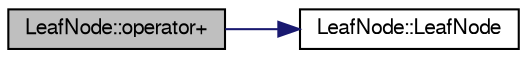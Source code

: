 digraph "LeafNode::operator+"
{
  edge [fontname="FreeSans",fontsize="10",labelfontname="FreeSans",labelfontsize="10"];
  node [fontname="FreeSans",fontsize="10",shape=record];
  rankdir="LR";
  Node1 [label="LeafNode::operator+",height=0.2,width=0.4,color="black", fillcolor="grey75", style="filled", fontcolor="black"];
  Node1 -> Node2 [color="midnightblue",fontsize="10",style="solid",fontname="FreeSans"];
  Node2 [label="LeafNode::LeafNode",height=0.2,width=0.4,color="black", fillcolor="white", style="filled",URL="$class_leaf_node.html#a84a7fd308f9a0aea57220842f741d6d1"];
}
